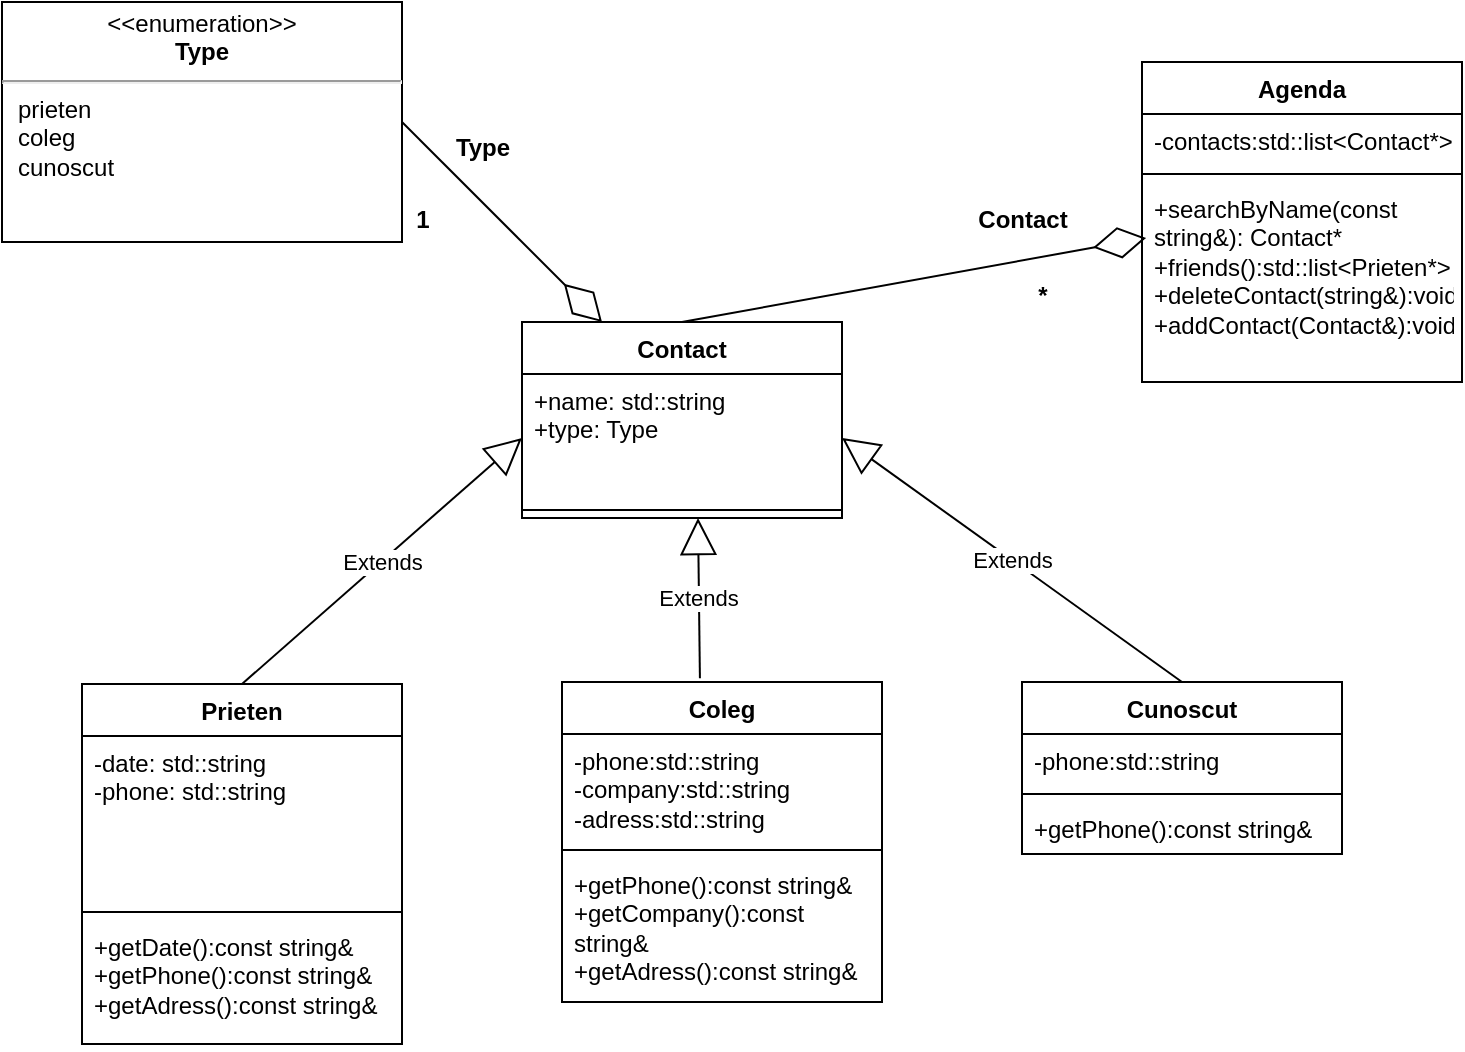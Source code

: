 <mxfile version="21.3.3" type="device">
  <diagram name="Pagina-1" id="hv8x1YnkcCcxtw86zc8M">
    <mxGraphModel dx="880" dy="1621" grid="1" gridSize="10" guides="1" tooltips="1" connect="1" arrows="1" fold="1" page="1" pageScale="1" pageWidth="827" pageHeight="1169" math="0" shadow="0">
      <root>
        <mxCell id="0" />
        <mxCell id="1" parent="0" />
        <mxCell id="_Y2vTOUvYSu8bNAm_uJE-1" value="Contact" style="swimlane;fontStyle=1;align=center;verticalAlign=top;childLayout=stackLayout;horizontal=1;startSize=26;horizontalStack=0;resizeParent=1;resizeParentMax=0;resizeLast=0;collapsible=1;marginBottom=0;whiteSpace=wrap;html=1;" vertex="1" parent="1">
          <mxGeometry x="300" y="40" width="160" height="98" as="geometry" />
        </mxCell>
        <mxCell id="_Y2vTOUvYSu8bNAm_uJE-2" value="+name: std::string&lt;br&gt;+type: Type&lt;br&gt;" style="text;strokeColor=none;fillColor=none;align=left;verticalAlign=top;spacingLeft=4;spacingRight=4;overflow=hidden;rotatable=0;points=[[0,0.5],[1,0.5]];portConstraint=eastwest;whiteSpace=wrap;html=1;" vertex="1" parent="_Y2vTOUvYSu8bNAm_uJE-1">
          <mxGeometry y="26" width="160" height="64" as="geometry" />
        </mxCell>
        <mxCell id="_Y2vTOUvYSu8bNAm_uJE-3" value="" style="line;strokeWidth=1;fillColor=none;align=left;verticalAlign=middle;spacingTop=-1;spacingLeft=3;spacingRight=3;rotatable=0;labelPosition=right;points=[];portConstraint=eastwest;strokeColor=inherit;" vertex="1" parent="_Y2vTOUvYSu8bNAm_uJE-1">
          <mxGeometry y="90" width="160" height="8" as="geometry" />
        </mxCell>
        <mxCell id="_Y2vTOUvYSu8bNAm_uJE-5" value="Prieten" style="swimlane;fontStyle=1;align=center;verticalAlign=top;childLayout=stackLayout;horizontal=1;startSize=26;horizontalStack=0;resizeParent=1;resizeParentMax=0;resizeLast=0;collapsible=1;marginBottom=0;whiteSpace=wrap;html=1;" vertex="1" parent="1">
          <mxGeometry x="80" y="221" width="160" height="180" as="geometry" />
        </mxCell>
        <mxCell id="_Y2vTOUvYSu8bNAm_uJE-6" value="-date: std::string&lt;br&gt;-phone: std::string" style="text;strokeColor=none;fillColor=none;align=left;verticalAlign=top;spacingLeft=4;spacingRight=4;overflow=hidden;rotatable=0;points=[[0,0.5],[1,0.5]];portConstraint=eastwest;whiteSpace=wrap;html=1;" vertex="1" parent="_Y2vTOUvYSu8bNAm_uJE-5">
          <mxGeometry y="26" width="160" height="84" as="geometry" />
        </mxCell>
        <mxCell id="_Y2vTOUvYSu8bNAm_uJE-7" value="" style="line;strokeWidth=1;fillColor=none;align=left;verticalAlign=middle;spacingTop=-1;spacingLeft=3;spacingRight=3;rotatable=0;labelPosition=right;points=[];portConstraint=eastwest;strokeColor=inherit;" vertex="1" parent="_Y2vTOUvYSu8bNAm_uJE-5">
          <mxGeometry y="110" width="160" height="8" as="geometry" />
        </mxCell>
        <mxCell id="_Y2vTOUvYSu8bNAm_uJE-8" value="+getDate():const string&amp;amp;&lt;br&gt;+getPhone():const string&amp;amp;&lt;br&gt;+getAdress():const string&amp;amp;" style="text;strokeColor=none;fillColor=none;align=left;verticalAlign=top;spacingLeft=4;spacingRight=4;overflow=hidden;rotatable=0;points=[[0,0.5],[1,0.5]];portConstraint=eastwest;whiteSpace=wrap;html=1;" vertex="1" parent="_Y2vTOUvYSu8bNAm_uJE-5">
          <mxGeometry y="118" width="160" height="62" as="geometry" />
        </mxCell>
        <mxCell id="_Y2vTOUvYSu8bNAm_uJE-9" value="Coleg" style="swimlane;fontStyle=1;align=center;verticalAlign=top;childLayout=stackLayout;horizontal=1;startSize=26;horizontalStack=0;resizeParent=1;resizeParentMax=0;resizeLast=0;collapsible=1;marginBottom=0;whiteSpace=wrap;html=1;" vertex="1" parent="1">
          <mxGeometry x="320" y="220" width="160" height="160" as="geometry" />
        </mxCell>
        <mxCell id="_Y2vTOUvYSu8bNAm_uJE-10" value="-phone:std::string&lt;br&gt;-company:std::string&lt;br&gt;-adress:std::string" style="text;strokeColor=none;fillColor=none;align=left;verticalAlign=top;spacingLeft=4;spacingRight=4;overflow=hidden;rotatable=0;points=[[0,0.5],[1,0.5]];portConstraint=eastwest;whiteSpace=wrap;html=1;" vertex="1" parent="_Y2vTOUvYSu8bNAm_uJE-9">
          <mxGeometry y="26" width="160" height="54" as="geometry" />
        </mxCell>
        <mxCell id="_Y2vTOUvYSu8bNAm_uJE-11" value="" style="line;strokeWidth=1;fillColor=none;align=left;verticalAlign=middle;spacingTop=-1;spacingLeft=3;spacingRight=3;rotatable=0;labelPosition=right;points=[];portConstraint=eastwest;strokeColor=inherit;" vertex="1" parent="_Y2vTOUvYSu8bNAm_uJE-9">
          <mxGeometry y="80" width="160" height="8" as="geometry" />
        </mxCell>
        <mxCell id="_Y2vTOUvYSu8bNAm_uJE-12" value="+getPhone():const string&amp;amp;&lt;br&gt;+getCompany():const string&amp;amp;&lt;br&gt;+getAdress():const string&amp;amp;" style="text;strokeColor=none;fillColor=none;align=left;verticalAlign=top;spacingLeft=4;spacingRight=4;overflow=hidden;rotatable=0;points=[[0,0.5],[1,0.5]];portConstraint=eastwest;whiteSpace=wrap;html=1;" vertex="1" parent="_Y2vTOUvYSu8bNAm_uJE-9">
          <mxGeometry y="88" width="160" height="72" as="geometry" />
        </mxCell>
        <mxCell id="_Y2vTOUvYSu8bNAm_uJE-13" value="Cunoscut" style="swimlane;fontStyle=1;align=center;verticalAlign=top;childLayout=stackLayout;horizontal=1;startSize=26;horizontalStack=0;resizeParent=1;resizeParentMax=0;resizeLast=0;collapsible=1;marginBottom=0;whiteSpace=wrap;html=1;" vertex="1" parent="1">
          <mxGeometry x="550" y="220" width="160" height="86" as="geometry" />
        </mxCell>
        <mxCell id="_Y2vTOUvYSu8bNAm_uJE-14" value="-phone:std::string" style="text;strokeColor=none;fillColor=none;align=left;verticalAlign=top;spacingLeft=4;spacingRight=4;overflow=hidden;rotatable=0;points=[[0,0.5],[1,0.5]];portConstraint=eastwest;whiteSpace=wrap;html=1;" vertex="1" parent="_Y2vTOUvYSu8bNAm_uJE-13">
          <mxGeometry y="26" width="160" height="26" as="geometry" />
        </mxCell>
        <mxCell id="_Y2vTOUvYSu8bNAm_uJE-15" value="" style="line;strokeWidth=1;fillColor=none;align=left;verticalAlign=middle;spacingTop=-1;spacingLeft=3;spacingRight=3;rotatable=0;labelPosition=right;points=[];portConstraint=eastwest;strokeColor=inherit;" vertex="1" parent="_Y2vTOUvYSu8bNAm_uJE-13">
          <mxGeometry y="52" width="160" height="8" as="geometry" />
        </mxCell>
        <mxCell id="_Y2vTOUvYSu8bNAm_uJE-16" value="+getPhone():const string&amp;amp;" style="text;strokeColor=none;fillColor=none;align=left;verticalAlign=top;spacingLeft=4;spacingRight=4;overflow=hidden;rotatable=0;points=[[0,0.5],[1,0.5]];portConstraint=eastwest;whiteSpace=wrap;html=1;" vertex="1" parent="_Y2vTOUvYSu8bNAm_uJE-13">
          <mxGeometry y="60" width="160" height="26" as="geometry" />
        </mxCell>
        <mxCell id="_Y2vTOUvYSu8bNAm_uJE-17" value="Agenda" style="swimlane;fontStyle=1;align=center;verticalAlign=top;childLayout=stackLayout;horizontal=1;startSize=26;horizontalStack=0;resizeParent=1;resizeParentMax=0;resizeLast=0;collapsible=1;marginBottom=0;whiteSpace=wrap;html=1;" vertex="1" parent="1">
          <mxGeometry x="610" y="-90" width="160" height="160" as="geometry" />
        </mxCell>
        <mxCell id="_Y2vTOUvYSu8bNAm_uJE-18" value="-contacts:std::list&amp;lt;Contact*&amp;gt;" style="text;strokeColor=none;fillColor=none;align=left;verticalAlign=top;spacingLeft=4;spacingRight=4;overflow=hidden;rotatable=0;points=[[0,0.5],[1,0.5]];portConstraint=eastwest;whiteSpace=wrap;html=1;" vertex="1" parent="_Y2vTOUvYSu8bNAm_uJE-17">
          <mxGeometry y="26" width="160" height="26" as="geometry" />
        </mxCell>
        <mxCell id="_Y2vTOUvYSu8bNAm_uJE-19" value="" style="line;strokeWidth=1;fillColor=none;align=left;verticalAlign=middle;spacingTop=-1;spacingLeft=3;spacingRight=3;rotatable=0;labelPosition=right;points=[];portConstraint=eastwest;strokeColor=inherit;" vertex="1" parent="_Y2vTOUvYSu8bNAm_uJE-17">
          <mxGeometry y="52" width="160" height="8" as="geometry" />
        </mxCell>
        <mxCell id="_Y2vTOUvYSu8bNAm_uJE-20" value="+searchByName(const string&amp;amp;): Contact*&lt;br&gt;+friends():std::list&amp;lt;Prieten*&amp;gt;&lt;br&gt;+deleteContact(string&amp;amp;):void&lt;br&gt;+addContact(Contact&amp;amp;):void" style="text;strokeColor=none;fillColor=none;align=left;verticalAlign=top;spacingLeft=4;spacingRight=4;overflow=hidden;rotatable=0;points=[[0,0.5],[1,0.5]];portConstraint=eastwest;whiteSpace=wrap;html=1;" vertex="1" parent="_Y2vTOUvYSu8bNAm_uJE-17">
          <mxGeometry y="60" width="160" height="100" as="geometry" />
        </mxCell>
        <mxCell id="_Y2vTOUvYSu8bNAm_uJE-21" value="Extends" style="endArrow=block;endSize=16;endFill=0;html=1;rounded=0;entryX=0;entryY=0.5;entryDx=0;entryDy=0;exitX=0.5;exitY=0;exitDx=0;exitDy=0;" edge="1" parent="1" source="_Y2vTOUvYSu8bNAm_uJE-5" target="_Y2vTOUvYSu8bNAm_uJE-2">
          <mxGeometry width="160" relative="1" as="geometry">
            <mxPoint x="160" y="220" as="sourcePoint" />
            <mxPoint x="270" y="180" as="targetPoint" />
            <Array as="points" />
            <mxPoint as="offset" />
          </mxGeometry>
        </mxCell>
        <mxCell id="_Y2vTOUvYSu8bNAm_uJE-22" value="Extends" style="endArrow=block;endSize=16;endFill=0;html=1;rounded=0;exitX=0.431;exitY=-0.012;exitDx=0;exitDy=0;exitPerimeter=0;entryX=0.55;entryY=1;entryDx=0;entryDy=0;entryPerimeter=0;" edge="1" parent="1" source="_Y2vTOUvYSu8bNAm_uJE-9" target="_Y2vTOUvYSu8bNAm_uJE-3">
          <mxGeometry width="160" relative="1" as="geometry">
            <mxPoint x="320" y="180" as="sourcePoint" />
            <mxPoint x="480" y="180" as="targetPoint" />
          </mxGeometry>
        </mxCell>
        <mxCell id="_Y2vTOUvYSu8bNAm_uJE-23" value="Extends" style="endArrow=block;endSize=16;endFill=0;html=1;rounded=0;exitX=0.5;exitY=0;exitDx=0;exitDy=0;entryX=1;entryY=0.5;entryDx=0;entryDy=0;" edge="1" parent="1" source="_Y2vTOUvYSu8bNAm_uJE-13" target="_Y2vTOUvYSu8bNAm_uJE-2">
          <mxGeometry width="160" relative="1" as="geometry">
            <mxPoint x="560" y="190" as="sourcePoint" />
            <mxPoint x="720" y="190" as="targetPoint" />
          </mxGeometry>
        </mxCell>
        <mxCell id="_Y2vTOUvYSu8bNAm_uJE-24" value="" style="endArrow=diamondThin;endFill=0;endSize=24;html=1;rounded=0;exitX=0.5;exitY=0;exitDx=0;exitDy=0;entryX=0.013;entryY=0.28;entryDx=0;entryDy=0;entryPerimeter=0;" edge="1" parent="1" source="_Y2vTOUvYSu8bNAm_uJE-1" target="_Y2vTOUvYSu8bNAm_uJE-20">
          <mxGeometry width="160" relative="1" as="geometry">
            <mxPoint x="450" y="-1" as="sourcePoint" />
            <mxPoint x="610" y="-1" as="targetPoint" />
            <Array as="points" />
          </mxGeometry>
        </mxCell>
        <mxCell id="_Y2vTOUvYSu8bNAm_uJE-25" value="&lt;p style=&quot;margin:0px;margin-top:4px;text-align:center;&quot;&gt;&amp;lt;&amp;lt;enumeration&amp;gt;&amp;gt;&lt;br&gt;&lt;b&gt;Type&lt;/b&gt;&lt;/p&gt;&lt;hr&gt;&lt;p style=&quot;margin:0px;margin-left:8px;text-align:left;&quot;&gt;prieten&lt;br&gt;coleg&lt;/p&gt;&lt;p style=&quot;margin:0px;margin-left:8px;text-align:left;&quot;&gt;cunoscut&lt;/p&gt;" style="shape=rect;html=1;overflow=fill;whiteSpace=wrap;" vertex="1" parent="1">
          <mxGeometry x="40" y="-120" width="200" height="120" as="geometry" />
        </mxCell>
        <mxCell id="_Y2vTOUvYSu8bNAm_uJE-28" value="Contact" style="text;align=center;fontStyle=1;verticalAlign=middle;spacingLeft=3;spacingRight=3;strokeColor=none;rotatable=0;points=[[0,0.5],[1,0.5]];portConstraint=eastwest;html=1;" vertex="1" parent="1">
          <mxGeometry x="510" y="-23" width="80" height="23" as="geometry" />
        </mxCell>
        <mxCell id="_Y2vTOUvYSu8bNAm_uJE-31" value="" style="endArrow=diamondThin;endFill=0;endSize=24;html=1;rounded=0;entryX=0.25;entryY=0;entryDx=0;entryDy=0;exitX=1;exitY=0.5;exitDx=0;exitDy=0;" edge="1" parent="1" source="_Y2vTOUvYSu8bNAm_uJE-25" target="_Y2vTOUvYSu8bNAm_uJE-1">
          <mxGeometry width="160" relative="1" as="geometry">
            <mxPoint x="240" y="-60" as="sourcePoint" />
            <mxPoint x="350" y="-60" as="targetPoint" />
          </mxGeometry>
        </mxCell>
        <mxCell id="_Y2vTOUvYSu8bNAm_uJE-32" value="Type" style="text;align=center;fontStyle=1;verticalAlign=middle;spacingLeft=3;spacingRight=3;strokeColor=none;rotatable=0;points=[[0,0.5],[1,0.5]];portConstraint=eastwest;html=1;" vertex="1" parent="1">
          <mxGeometry x="240" y="-60" width="80" height="26" as="geometry" />
        </mxCell>
        <mxCell id="_Y2vTOUvYSu8bNAm_uJE-33" value="1" style="text;align=center;fontStyle=1;verticalAlign=middle;spacingLeft=3;spacingRight=3;strokeColor=none;rotatable=0;points=[[0,0.5],[1,0.5]];portConstraint=eastwest;html=1;" vertex="1" parent="1">
          <mxGeometry x="210" y="-24.5" width="80" height="26" as="geometry" />
        </mxCell>
        <mxCell id="_Y2vTOUvYSu8bNAm_uJE-34" value="*" style="text;align=center;fontStyle=1;verticalAlign=middle;spacingLeft=3;spacingRight=3;strokeColor=none;rotatable=0;points=[[0,0.5],[1,0.5]];portConstraint=eastwest;html=1;" vertex="1" parent="1">
          <mxGeometry x="520" y="14" width="80" height="26" as="geometry" />
        </mxCell>
      </root>
    </mxGraphModel>
  </diagram>
</mxfile>
